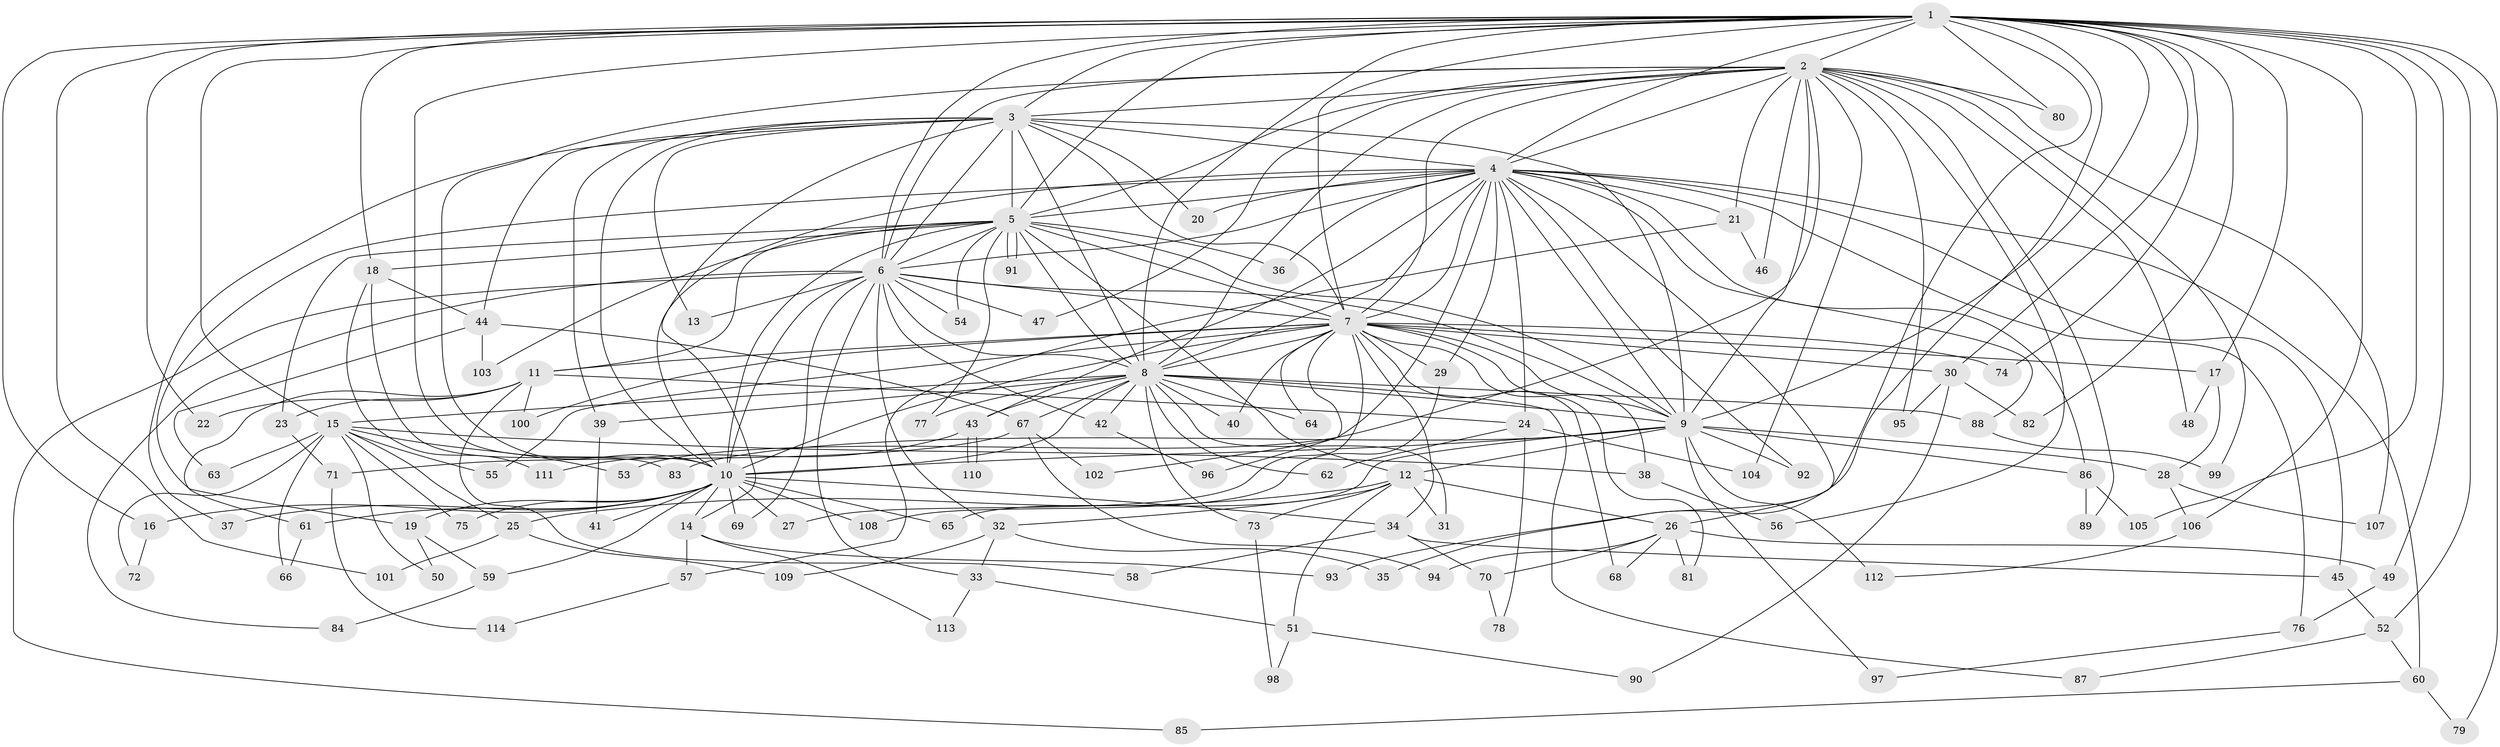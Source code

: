 // Generated by graph-tools (version 1.1) at 2025/25/03/09/25 03:25:36]
// undirected, 114 vertices, 253 edges
graph export_dot {
graph [start="1"]
  node [color=gray90,style=filled];
  1;
  2;
  3;
  4;
  5;
  6;
  7;
  8;
  9;
  10;
  11;
  12;
  13;
  14;
  15;
  16;
  17;
  18;
  19;
  20;
  21;
  22;
  23;
  24;
  25;
  26;
  27;
  28;
  29;
  30;
  31;
  32;
  33;
  34;
  35;
  36;
  37;
  38;
  39;
  40;
  41;
  42;
  43;
  44;
  45;
  46;
  47;
  48;
  49;
  50;
  51;
  52;
  53;
  54;
  55;
  56;
  57;
  58;
  59;
  60;
  61;
  62;
  63;
  64;
  65;
  66;
  67;
  68;
  69;
  70;
  71;
  72;
  73;
  74;
  75;
  76;
  77;
  78;
  79;
  80;
  81;
  82;
  83;
  84;
  85;
  86;
  87;
  88;
  89;
  90;
  91;
  92;
  93;
  94;
  95;
  96;
  97;
  98;
  99;
  100;
  101;
  102;
  103;
  104;
  105;
  106;
  107;
  108;
  109;
  110;
  111;
  112;
  113;
  114;
  1 -- 2;
  1 -- 3;
  1 -- 4;
  1 -- 5;
  1 -- 6;
  1 -- 7;
  1 -- 8;
  1 -- 9;
  1 -- 10;
  1 -- 15;
  1 -- 16;
  1 -- 17;
  1 -- 18;
  1 -- 22;
  1 -- 30;
  1 -- 35;
  1 -- 49;
  1 -- 52;
  1 -- 74;
  1 -- 79;
  1 -- 80;
  1 -- 82;
  1 -- 93;
  1 -- 101;
  1 -- 105;
  1 -- 106;
  2 -- 3;
  2 -- 4;
  2 -- 5;
  2 -- 6;
  2 -- 7;
  2 -- 8;
  2 -- 9;
  2 -- 10;
  2 -- 21;
  2 -- 46;
  2 -- 47;
  2 -- 48;
  2 -- 53;
  2 -- 56;
  2 -- 80;
  2 -- 89;
  2 -- 95;
  2 -- 99;
  2 -- 104;
  2 -- 107;
  3 -- 4;
  3 -- 5;
  3 -- 6;
  3 -- 7;
  3 -- 8;
  3 -- 9;
  3 -- 10;
  3 -- 13;
  3 -- 14;
  3 -- 20;
  3 -- 37;
  3 -- 39;
  3 -- 44;
  4 -- 5;
  4 -- 6;
  4 -- 7;
  4 -- 8;
  4 -- 9;
  4 -- 10;
  4 -- 19;
  4 -- 20;
  4 -- 21;
  4 -- 24;
  4 -- 26;
  4 -- 29;
  4 -- 36;
  4 -- 43;
  4 -- 45;
  4 -- 60;
  4 -- 76;
  4 -- 86;
  4 -- 88;
  4 -- 92;
  4 -- 102;
  5 -- 6;
  5 -- 7;
  5 -- 8;
  5 -- 9;
  5 -- 10;
  5 -- 11;
  5 -- 12;
  5 -- 18;
  5 -- 23;
  5 -- 36;
  5 -- 54;
  5 -- 77;
  5 -- 91;
  5 -- 91;
  5 -- 103;
  6 -- 7;
  6 -- 8;
  6 -- 9;
  6 -- 10;
  6 -- 13;
  6 -- 32;
  6 -- 33;
  6 -- 42;
  6 -- 47;
  6 -- 54;
  6 -- 69;
  6 -- 84;
  6 -- 85;
  7 -- 8;
  7 -- 9;
  7 -- 10;
  7 -- 11;
  7 -- 17;
  7 -- 27;
  7 -- 29;
  7 -- 30;
  7 -- 34;
  7 -- 38;
  7 -- 40;
  7 -- 55;
  7 -- 64;
  7 -- 68;
  7 -- 74;
  7 -- 81;
  7 -- 96;
  7 -- 100;
  8 -- 9;
  8 -- 10;
  8 -- 15;
  8 -- 31;
  8 -- 39;
  8 -- 40;
  8 -- 42;
  8 -- 43;
  8 -- 62;
  8 -- 64;
  8 -- 67;
  8 -- 73;
  8 -- 77;
  8 -- 87;
  8 -- 88;
  9 -- 10;
  9 -- 12;
  9 -- 28;
  9 -- 65;
  9 -- 83;
  9 -- 86;
  9 -- 92;
  9 -- 97;
  9 -- 112;
  10 -- 14;
  10 -- 16;
  10 -- 19;
  10 -- 27;
  10 -- 34;
  10 -- 37;
  10 -- 41;
  10 -- 59;
  10 -- 61;
  10 -- 65;
  10 -- 69;
  10 -- 75;
  10 -- 108;
  11 -- 22;
  11 -- 23;
  11 -- 24;
  11 -- 58;
  11 -- 61;
  11 -- 100;
  12 -- 25;
  12 -- 26;
  12 -- 31;
  12 -- 32;
  12 -- 51;
  12 -- 73;
  14 -- 57;
  14 -- 93;
  14 -- 113;
  15 -- 25;
  15 -- 38;
  15 -- 50;
  15 -- 53;
  15 -- 55;
  15 -- 63;
  15 -- 66;
  15 -- 72;
  15 -- 75;
  16 -- 72;
  17 -- 28;
  17 -- 48;
  18 -- 44;
  18 -- 83;
  18 -- 111;
  19 -- 50;
  19 -- 59;
  21 -- 46;
  21 -- 57;
  23 -- 71;
  24 -- 62;
  24 -- 78;
  24 -- 104;
  25 -- 101;
  25 -- 109;
  26 -- 49;
  26 -- 68;
  26 -- 70;
  26 -- 81;
  26 -- 94;
  28 -- 106;
  28 -- 107;
  29 -- 108;
  30 -- 82;
  30 -- 90;
  30 -- 95;
  32 -- 33;
  32 -- 35;
  32 -- 109;
  33 -- 51;
  33 -- 113;
  34 -- 45;
  34 -- 58;
  34 -- 70;
  38 -- 56;
  39 -- 41;
  42 -- 96;
  43 -- 110;
  43 -- 110;
  43 -- 111;
  44 -- 63;
  44 -- 67;
  44 -- 103;
  45 -- 52;
  49 -- 76;
  51 -- 90;
  51 -- 98;
  52 -- 60;
  52 -- 87;
  57 -- 114;
  59 -- 84;
  60 -- 79;
  60 -- 85;
  61 -- 66;
  67 -- 71;
  67 -- 94;
  67 -- 102;
  70 -- 78;
  71 -- 114;
  73 -- 98;
  76 -- 97;
  86 -- 89;
  86 -- 105;
  88 -- 99;
  106 -- 112;
}
